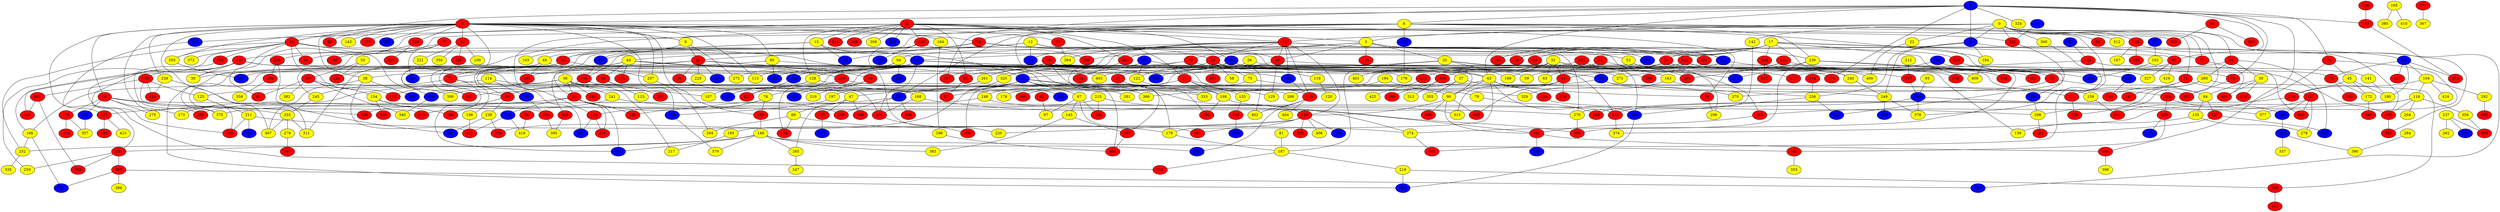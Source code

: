 graph {
0 [style = filled fillcolor = yellow];
1 [style = filled fillcolor = blue];
2 [style = filled fillcolor = red];
3 [style = filled fillcolor = yellow];
4 [style = filled fillcolor = blue];
5 [style = filled fillcolor = red];
6 [style = filled fillcolor = blue];
7 [style = filled fillcolor = red];
8 [style = filled fillcolor = yellow];
9 [style = filled fillcolor = yellow];
10 [style = filled fillcolor = red];
11 [style = filled fillcolor = red];
12 [style = filled fillcolor = yellow];
13 [style = filled fillcolor = red];
14 [style = filled fillcolor = red];
15 [style = filled fillcolor = yellow];
16 [style = filled fillcolor = red];
17 [style = filled fillcolor = yellow];
18 [style = filled fillcolor = red];
19 [style = filled fillcolor = blue];
20 [style = filled fillcolor = yellow];
21 [style = filled fillcolor = red];
22 [style = filled fillcolor = yellow];
23 [style = filled fillcolor = blue];
24 [style = filled fillcolor = red];
25 [style = filled fillcolor = red];
26 [style = filled fillcolor = yellow];
27 [style = filled fillcolor = blue];
28 [style = filled fillcolor = red];
29 [style = filled fillcolor = blue];
30 [style = filled fillcolor = yellow];
31 [style = filled fillcolor = red];
32 [style = filled fillcolor = yellow];
33 [style = filled fillcolor = yellow];
34 [style = filled fillcolor = red];
35 [style = filled fillcolor = red];
36 [style = filled fillcolor = yellow];
37 [style = filled fillcolor = yellow];
38 [style = filled fillcolor = yellow];
39 [style = filled fillcolor = yellow];
40 [style = filled fillcolor = red];
41 [style = filled fillcolor = red];
42 [style = filled fillcolor = red];
43 [style = filled fillcolor = yellow];
44 [style = filled fillcolor = yellow];
45 [style = filled fillcolor = yellow];
46 [style = filled fillcolor = red];
47 [style = filled fillcolor = yellow];
48 [style = filled fillcolor = yellow];
49 [style = filled fillcolor = red];
50 [style = filled fillcolor = blue];
51 [style = filled fillcolor = blue];
52 [style = filled fillcolor = yellow];
53 [style = filled fillcolor = red];
54 [style = filled fillcolor = red];
55 [style = filled fillcolor = red];
56 [style = filled fillcolor = red];
57 [style = filled fillcolor = red];
58 [style = filled fillcolor = yellow];
59 [style = filled fillcolor = yellow];
60 [style = filled fillcolor = blue];
61 [style = filled fillcolor = red];
62 [style = filled fillcolor = red];
63 [style = filled fillcolor = yellow];
64 [style = filled fillcolor = blue];
65 [style = filled fillcolor = red];
66 [style = filled fillcolor = red];
67 [style = filled fillcolor = yellow];
68 [style = filled fillcolor = red];
69 [style = filled fillcolor = yellow];
70 [style = filled fillcolor = red];
71 [style = filled fillcolor = red];
72 [style = filled fillcolor = red];
73 [style = filled fillcolor = red];
74 [style = filled fillcolor = red];
75 [style = filled fillcolor = yellow];
76 [style = filled fillcolor = red];
77 [style = filled fillcolor = red];
78 [style = filled fillcolor = yellow];
79 [style = filled fillcolor = yellow];
80 [style = filled fillcolor = red];
81 [style = filled fillcolor = yellow];
82 [style = filled fillcolor = red];
83 [style = filled fillcolor = red];
84 [style = filled fillcolor = yellow];
85 [style = filled fillcolor = yellow];
86 [style = filled fillcolor = blue];
87 [style = filled fillcolor = red];
88 [style = filled fillcolor = blue];
89 [style = filled fillcolor = blue];
90 [style = filled fillcolor = yellow];
91 [style = filled fillcolor = red];
92 [style = filled fillcolor = red];
93 [style = filled fillcolor = yellow];
94 [style = filled fillcolor = yellow];
95 [style = filled fillcolor = red];
96 [style = filled fillcolor = red];
97 [style = filled fillcolor = yellow];
98 [style = filled fillcolor = blue];
99 [style = filled fillcolor = red];
100 [style = filled fillcolor = yellow];
101 [style = filled fillcolor = red];
102 [style = filled fillcolor = yellow];
103 [style = filled fillcolor = yellow];
104 [style = filled fillcolor = yellow];
105 [style = filled fillcolor = red];
106 [style = filled fillcolor = red];
107 [style = filled fillcolor = yellow];
108 [style = filled fillcolor = red];
109 [style = filled fillcolor = red];
110 [style = filled fillcolor = red];
111 [style = filled fillcolor = blue];
112 [style = filled fillcolor = red];
113 [style = filled fillcolor = yellow];
114 [style = filled fillcolor = yellow];
115 [style = filled fillcolor = yellow];
116 [style = filled fillcolor = yellow];
117 [style = filled fillcolor = red];
118 [style = filled fillcolor = yellow];
119 [style = filled fillcolor = red];
120 [style = filled fillcolor = yellow];
121 [style = filled fillcolor = red];
122 [style = filled fillcolor = yellow];
123 [style = filled fillcolor = red];
124 [style = filled fillcolor = red];
125 [style = filled fillcolor = yellow];
126 [style = filled fillcolor = blue];
127 [style = filled fillcolor = red];
128 [style = filled fillcolor = yellow];
129 [style = filled fillcolor = yellow];
130 [style = filled fillcolor = red];
131 [style = filled fillcolor = red];
132 [style = filled fillcolor = blue];
133 [style = filled fillcolor = red];
134 [style = filled fillcolor = yellow];
135 [style = filled fillcolor = yellow];
136 [style = filled fillcolor = red];
137 [style = filled fillcolor = blue];
138 [style = filled fillcolor = red];
139 [style = filled fillcolor = yellow];
140 [style = filled fillcolor = red];
141 [style = filled fillcolor = yellow];
142 [style = filled fillcolor = yellow];
143 [style = filled fillcolor = yellow];
144 [style = filled fillcolor = red];
145 [style = filled fillcolor = yellow];
146 [style = filled fillcolor = blue];
147 [style = filled fillcolor = red];
148 [style = filled fillcolor = yellow];
149 [style = filled fillcolor = red];
150 [style = filled fillcolor = red];
151 [style = filled fillcolor = red];
152 [style = filled fillcolor = red];
153 [style = filled fillcolor = red];
154 [style = filled fillcolor = red];
155 [style = filled fillcolor = yellow];
156 [style = filled fillcolor = blue];
157 [style = filled fillcolor = red];
158 [style = filled fillcolor = red];
159 [style = filled fillcolor = yellow];
160 [style = filled fillcolor = red];
161 [style = filled fillcolor = blue];
162 [style = filled fillcolor = blue];
163 [style = filled fillcolor = yellow];
164 [style = filled fillcolor = yellow];
165 [style = filled fillcolor = yellow];
166 [style = filled fillcolor = blue];
167 [style = filled fillcolor = yellow];
168 [style = filled fillcolor = yellow];
169 [style = filled fillcolor = red];
170 [style = filled fillcolor = red];
171 [style = filled fillcolor = red];
172 [style = filled fillcolor = yellow];
173 [style = filled fillcolor = yellow];
174 [style = filled fillcolor = red];
175 [style = filled fillcolor = red];
176 [style = filled fillcolor = yellow];
177 [style = filled fillcolor = red];
178 [style = filled fillcolor = yellow];
179 [style = filled fillcolor = yellow];
180 [style = filled fillcolor = yellow];
181 [style = filled fillcolor = red];
182 [style = filled fillcolor = blue];
183 [style = filled fillcolor = red];
184 [style = filled fillcolor = yellow];
185 [style = filled fillcolor = yellow];
186 [style = filled fillcolor = yellow];
187 [style = filled fillcolor = yellow];
188 [style = filled fillcolor = red];
189 [style = filled fillcolor = yellow];
190 [style = filled fillcolor = red];
191 [style = filled fillcolor = red];
192 [style = filled fillcolor = red];
193 [style = filled fillcolor = blue];
194 [style = filled fillcolor = yellow];
195 [style = filled fillcolor = red];
196 [style = filled fillcolor = yellow];
197 [style = filled fillcolor = yellow];
198 [style = filled fillcolor = yellow];
199 [style = filled fillcolor = blue];
200 [style = filled fillcolor = red];
201 [style = filled fillcolor = red];
202 [style = filled fillcolor = red];
203 [style = filled fillcolor = yellow];
204 [style = filled fillcolor = yellow];
205 [style = filled fillcolor = red];
206 [style = filled fillcolor = yellow];
207 [style = filled fillcolor = red];
208 [style = filled fillcolor = blue];
209 [style = filled fillcolor = red];
210 [style = filled fillcolor = blue];
211 [style = filled fillcolor = yellow];
212 [style = filled fillcolor = yellow];
213 [style = filled fillcolor = blue];
214 [style = filled fillcolor = red];
215 [style = filled fillcolor = yellow];
216 [style = filled fillcolor = red];
217 [style = filled fillcolor = yellow];
218 [style = filled fillcolor = yellow];
219 [style = filled fillcolor = red];
220 [style = filled fillcolor = yellow];
221 [style = filled fillcolor = yellow];
222 [style = filled fillcolor = blue];
223 [style = filled fillcolor = blue];
224 [style = filled fillcolor = red];
225 [style = filled fillcolor = yellow];
226 [style = filled fillcolor = red];
227 [style = filled fillcolor = red];
228 [style = filled fillcolor = red];
229 [style = filled fillcolor = blue];
230 [style = filled fillcolor = yellow];
231 [style = filled fillcolor = red];
232 [style = filled fillcolor = red];
233 [style = filled fillcolor = blue];
234 [style = filled fillcolor = blue];
235 [style = filled fillcolor = red];
236 [style = filled fillcolor = yellow];
237 [style = filled fillcolor = yellow];
238 [style = filled fillcolor = yellow];
239 [style = filled fillcolor = yellow];
240 [style = filled fillcolor = yellow];
241 [style = filled fillcolor = yellow];
242 [style = filled fillcolor = red];
243 [style = filled fillcolor = blue];
244 [style = filled fillcolor = red];
245 [style = filled fillcolor = yellow];
246 [style = filled fillcolor = red];
247 [style = filled fillcolor = blue];
248 [style = filled fillcolor = yellow];
249 [style = filled fillcolor = yellow];
250 [style = filled fillcolor = red];
251 [style = filled fillcolor = red];
252 [style = filled fillcolor = yellow];
253 [style = filled fillcolor = red];
254 [style = filled fillcolor = red];
255 [style = filled fillcolor = yellow];
256 [style = filled fillcolor = blue];
257 [style = filled fillcolor = yellow];
258 [style = filled fillcolor = red];
259 [style = filled fillcolor = yellow];
260 [style = filled fillcolor = yellow];
261 [style = filled fillcolor = yellow];
262 [style = filled fillcolor = yellow];
263 [style = filled fillcolor = red];
264 [style = filled fillcolor = yellow];
265 [style = filled fillcolor = yellow];
266 [style = filled fillcolor = red];
267 [style = filled fillcolor = blue];
268 [style = filled fillcolor = yellow];
269 [style = filled fillcolor = red];
270 [style = filled fillcolor = yellow];
271 [style = filled fillcolor = yellow];
272 [style = filled fillcolor = red];
273 [style = filled fillcolor = yellow];
274 [style = filled fillcolor = yellow];
275 [style = filled fillcolor = yellow];
276 [style = filled fillcolor = red];
277 [style = filled fillcolor = red];
278 [style = filled fillcolor = yellow];
279 [style = filled fillcolor = yellow];
280 [style = filled fillcolor = blue];
281 [style = filled fillcolor = red];
282 [style = filled fillcolor = red];
283 [style = filled fillcolor = blue];
284 [style = filled fillcolor = yellow];
285 [style = filled fillcolor = red];
286 [style = filled fillcolor = red];
287 [style = filled fillcolor = red];
288 [style = filled fillcolor = blue];
289 [style = filled fillcolor = red];
290 [style = filled fillcolor = red];
291 [style = filled fillcolor = red];
292 [style = filled fillcolor = yellow];
293 [style = filled fillcolor = red];
294 [style = filled fillcolor = red];
295 [style = filled fillcolor = red];
296 [style = filled fillcolor = yellow];
297 [style = filled fillcolor = red];
298 [style = filled fillcolor = yellow];
299 [style = filled fillcolor = blue];
300 [style = filled fillcolor = yellow];
301 [style = filled fillcolor = red];
302 [style = filled fillcolor = red];
303 [style = filled fillcolor = red];
304 [style = filled fillcolor = red];
305 [style = filled fillcolor = red];
306 [style = filled fillcolor = blue];
307 [style = filled fillcolor = blue];
308 [style = filled fillcolor = yellow];
309 [style = filled fillcolor = red];
310 [style = filled fillcolor = red];
311 [style = filled fillcolor = yellow];
312 [style = filled fillcolor = yellow];
313 [style = filled fillcolor = yellow];
314 [style = filled fillcolor = blue];
315 [style = filled fillcolor = yellow];
316 [style = filled fillcolor = red];
317 [style = filled fillcolor = red];
318 [style = filled fillcolor = red];
319 [style = filled fillcolor = yellow];
320 [style = filled fillcolor = red];
321 [style = filled fillcolor = red];
322 [style = filled fillcolor = blue];
323 [style = filled fillcolor = blue];
324 [style = filled fillcolor = yellow];
325 [style = filled fillcolor = yellow];
326 [style = filled fillcolor = red];
327 [style = filled fillcolor = yellow];
328 [style = filled fillcolor = red];
329 [style = filled fillcolor = yellow];
330 [style = filled fillcolor = blue];
331 [style = filled fillcolor = red];
332 [style = filled fillcolor = red];
333 [style = filled fillcolor = yellow];
334 [style = filled fillcolor = red];
335 [style = filled fillcolor = yellow];
336 [style = filled fillcolor = blue];
337 [style = filled fillcolor = yellow];
338 [style = filled fillcolor = blue];
339 [style = filled fillcolor = blue];
340 [style = filled fillcolor = yellow];
341 [style = filled fillcolor = red];
342 [style = filled fillcolor = blue];
343 [style = filled fillcolor = blue];
344 [style = filled fillcolor = red];
345 [style = filled fillcolor = blue];
346 [style = filled fillcolor = red];
347 [style = filled fillcolor = yellow];
348 [style = filled fillcolor = red];
349 [style = filled fillcolor = red];
350 [style = filled fillcolor = yellow];
351 [style = filled fillcolor = blue];
352 [style = filled fillcolor = red];
353 [style = filled fillcolor = yellow];
354 [style = filled fillcolor = red];
355 [style = filled fillcolor = yellow];
356 [style = filled fillcolor = yellow];
357 [style = filled fillcolor = yellow];
358 [style = filled fillcolor = yellow];
359 [style = filled fillcolor = blue];
360 [style = filled fillcolor = yellow];
361 [style = filled fillcolor = red];
362 [style = filled fillcolor = red];
363 [style = filled fillcolor = red];
364 [style = filled fillcolor = red];
365 [style = filled fillcolor = red];
366 [style = filled fillcolor = yellow];
367 [style = filled fillcolor = yellow];
368 [style = filled fillcolor = blue];
369 [style = filled fillcolor = red];
370 [style = filled fillcolor = yellow];
371 [style = filled fillcolor = red];
372 [style = filled fillcolor = yellow];
373 [style = filled fillcolor = blue];
374 [style = filled fillcolor = yellow];
375 [style = filled fillcolor = yellow];
376 [style = filled fillcolor = yellow];
377 [style = filled fillcolor = yellow];
378 [style = filled fillcolor = red];
379 [style = filled fillcolor = yellow];
380 [style = filled fillcolor = yellow];
381 [style = filled fillcolor = yellow];
382 [style = filled fillcolor = yellow];
383 [style = filled fillcolor = yellow];
384 [style = filled fillcolor = red];
385 [style = filled fillcolor = blue];
386 [style = filled fillcolor = yellow];
387 [style = filled fillcolor = blue];
388 [style = filled fillcolor = red];
389 [style = filled fillcolor = red];
390 [style = filled fillcolor = yellow];
391 [style = filled fillcolor = red];
392 [style = filled fillcolor = red];
393 [style = filled fillcolor = blue];
394 [style = filled fillcolor = yellow];
395 [style = filled fillcolor = yellow];
396 [style = filled fillcolor = blue];
397 [style = filled fillcolor = red];
398 [style = filled fillcolor = yellow];
399 [style = filled fillcolor = red];
400 [style = filled fillcolor = yellow];
401 [style = filled fillcolor = yellow];
402 [style = filled fillcolor = yellow];
403 [style = filled fillcolor = yellow];
404 [style = filled fillcolor = yellow];
405 [style = filled fillcolor = red];
406 [style = filled fillcolor = yellow];
407 [style = filled fillcolor = yellow];
408 [style = filled fillcolor = yellow];
409 [style = filled fillcolor = red];
410 [style = filled fillcolor = yellow];
411 [style = filled fillcolor = red];
412 [style = filled fillcolor = red];
413 [style = filled fillcolor = red];
414 [style = filled fillcolor = red];
415 [style = filled fillcolor = blue];
416 [style = filled fillcolor = yellow];
417 [style = filled fillcolor = red];
418 [style = filled fillcolor = red];
419 [style = filled fillcolor = yellow];
420 [style = filled fillcolor = red];
421 [style = filled fillcolor = red];
422 [style = filled fillcolor = red];
423 [style = filled fillcolor = yellow];
424 [style = filled fillcolor = yellow];
425 [style = filled fillcolor = yellow];
426 [style = filled fillcolor = blue];
427 [style = filled fillcolor = red];
428 [style = filled fillcolor = red];
429 [style = filled fillcolor = red];
0 -- 16;
0 -- 14;
0 -- 6;
0 -- 3;
0 -- 22;
0 -- 68;
0 -- 142;
0 -- 149;
0 -- 235;
0 -- 306;
0 -- 312;
0 -- 331;
0 -- 360;
0 -- 391;
1 -- 5;
1 -- 6;
1 -- 8;
1 -- 10;
1 -- 25;
1 -- 42;
1 -- 43;
1 -- 66;
1 -- 183;
1 -- 253;
1 -- 324;
1 -- 364;
1 -- 371;
2 -- 3;
2 -- 11;
2 -- 14;
2 -- 15;
2 -- 54;
2 -- 61;
2 -- 62;
2 -- 64;
2 -- 105;
2 -- 128;
2 -- 130;
2 -- 213;
2 -- 244;
2 -- 304;
2 -- 308;
2 -- 426;
3 -- 13;
3 -- 20;
3 -- 46;
3 -- 94;
3 -- 131;
3 -- 170;
3 -- 223;
3 -- 230;
3 -- 245;
4 -- 331;
5 -- 9;
5 -- 10;
5 -- 24;
5 -- 38;
5 -- 55;
5 -- 74;
5 -- 80;
5 -- 85;
5 -- 92;
5 -- 109;
5 -- 113;
5 -- 117;
5 -- 133;
5 -- 143;
5 -- 164;
5 -- 199;
5 -- 203;
5 -- 228;
5 -- 239;
5 -- 257;
5 -- 277;
5 -- 291;
5 -- 326;
5 -- 331;
5 -- 373;
5 -- 407;
6 -- 19;
6 -- 31;
6 -- 184;
6 -- 236;
6 -- 249;
7 -- 18;
7 -- 60;
7 -- 195;
8 -- 24;
8 -- 71;
8 -- 77;
8 -- 89;
8 -- 96;
8 -- 121;
8 -- 126;
8 -- 137;
8 -- 157;
8 -- 184;
8 -- 230;
8 -- 361;
9 -- 28;
9 -- 91;
9 -- 103;
9 -- 273;
10 -- 23;
10 -- 30;
10 -- 96;
10 -- 174;
10 -- 203;
10 -- 252;
10 -- 282;
10 -- 300;
10 -- 318;
10 -- 372;
10 -- 403;
11 -- 87;
11 -- 90;
11 -- 155;
11 -- 198;
12 -- 29;
12 -- 43;
12 -- 44;
12 -- 46;
12 -- 48;
12 -- 72;
12 -- 270;
13 -- 37;
13 -- 57;
13 -- 128;
14 -- 23;
14 -- 29;
14 -- 34;
14 -- 46;
14 -- 110;
14 -- 111;
14 -- 123;
14 -- 182;
14 -- 201;
14 -- 206;
14 -- 223;
14 -- 302;
14 -- 325;
14 -- 394;
15 -- 27;
15 -- 65;
15 -- 86;
15 -- 91;
16 -- 39;
16 -- 132;
16 -- 260;
16 -- 271;
17 -- 42;
17 -- 73;
17 -- 76;
17 -- 77;
17 -- 83;
17 -- 89;
17 -- 105;
17 -- 108;
17 -- 152;
17 -- 191;
17 -- 209;
17 -- 240;
17 -- 327;
18 -- 30;
18 -- 106;
18 -- 152;
18 -- 247;
18 -- 259;
18 -- 348;
18 -- 362;
19 -- 70;
19 -- 104;
19 -- 180;
19 -- 354;
19 -- 417;
20 -- 27;
20 -- 139;
20 -- 163;
20 -- 187;
20 -- 189;
20 -- 280;
20 -- 362;
21 -- 63;
21 -- 303;
22 -- 400;
23 -- 53;
23 -- 66;
23 -- 98;
23 -- 179;
23 -- 208;
23 -- 283;
23 -- 294;
23 -- 297;
23 -- 365;
24 -- 28;
24 -- 34;
24 -- 52;
24 -- 86;
25 -- 45;
25 -- 231;
25 -- 377;
26 -- 240;
26 -- 261;
27 -- 47;
27 -- 65;
27 -- 67;
27 -- 110;
27 -- 171;
27 -- 300;
27 -- 381;
27 -- 384;
28 -- 30;
28 -- 35;
28 -- 40;
28 -- 43;
28 -- 72;
28 -- 225;
28 -- 307;
31 -- 41;
31 -- 101;
31 -- 403;
32 -- 38;
32 -- 41;
32 -- 63;
32 -- 73;
32 -- 119;
32 -- 189;
32 -- 295;
32 -- 314;
32 -- 401;
33 -- 49;
33 -- 242;
34 -- 58;
34 -- 75;
34 -- 118;
34 -- 122;
34 -- 402;
34 -- 411;
35 -- 47;
36 -- 53;
36 -- 79;
36 -- 107;
36 -- 173;
36 -- 186;
36 -- 217;
36 -- 241;
36 -- 285;
37 -- 248;
37 -- 355;
37 -- 370;
38 -- 387;
38 -- 407;
38 -- 421;
39 -- 84;
39 -- 378;
39 -- 405;
40 -- 319;
40 -- 330;
41 -- 133;
41 -- 197;
41 -- 276;
41 -- 315;
41 -- 352;
42 -- 59;
42 -- 327;
42 -- 419;
43 -- 54;
43 -- 90;
43 -- 137;
43 -- 178;
43 -- 179;
43 -- 200;
43 -- 280;
44 -- 56;
44 -- 60;
44 -- 65;
44 -- 111;
44 -- 151;
44 -- 176;
44 -- 188;
44 -- 196;
44 -- 310;
44 -- 393;
45 -- 172;
45 -- 180;
45 -- 224;
46 -- 129;
46 -- 325;
46 -- 408;
47 -- 69;
47 -- 207;
47 -- 265;
47 -- 349;
48 -- 59;
48 -- 186;
48 -- 242;
48 -- 311;
48 -- 365;
49 -- 61;
49 -- 134;
49 -- 340;
49 -- 366;
49 -- 382;
50 -- 62;
50 -- 122;
50 -- 123;
50 -- 261;
51 -- 102;
52 -- 400;
53 -- 117;
53 -- 161;
53 -- 190;
53 -- 216;
53 -- 290;
53 -- 338;
54 -- 206;
55 -- 156;
55 -- 173;
55 -- 175;
55 -- 251;
55 -- 255;
55 -- 275;
55 -- 316;
56 -- 115;
56 -- 287;
57 -- 333;
62 -- 87;
64 -- 70;
64 -- 90;
64 -- 107;
64 -- 146;
64 -- 177;
64 -- 320;
64 -- 359;
64 -- 371;
65 -- 144;
65 -- 238;
66 -- 101;
67 -- 97;
67 -- 145;
67 -- 181;
67 -- 226;
69 -- 150;
69 -- 179;
69 -- 264;
70 -- 172;
70 -- 192;
71 -- 147;
71 -- 171;
71 -- 227;
72 -- 161;
72 -- 168;
72 -- 245;
73 -- 84;
73 -- 370;
74 -- 394;
75 -- 78;
75 -- 159;
77 -- 405;
78 -- 109;
78 -- 121;
79 -- 263;
81 -- 187;
82 -- 97;
84 -- 127;
84 -- 135;
85 -- 146;
85 -- 271;
85 -- 375;
88 -- 154;
89 -- 136;
90 -- 110;
90 -- 321;
90 -- 346;
90 -- 352;
91 -- 133;
91 -- 257;
92 -- 100;
92 -- 221;
92 -- 350;
92 -- 418;
93 -- 299;
94 -- 113;
94 -- 273;
94 -- 336;
95 -- 326;
95 -- 388;
98 -- 160;
98 -- 236;
98 -- 249;
99 -- 128;
99 -- 150;
99 -- 253;
99 -- 269;
99 -- 332;
99 -- 333;
102 -- 385;
104 -- 116;
104 -- 224;
104 -- 292;
104 -- 424;
105 -- 124;
106 -- 125;
106 -- 202;
106 -- 219;
106 -- 414;
108 -- 317;
109 -- 148;
110 -- 162;
110 -- 181;
110 -- 185;
110 -- 220;
110 -- 293;
110 -- 406;
111 -- 123;
112 -- 141;
112 -- 305;
114 -- 125;
114 -- 233;
114 -- 268;
116 -- 152;
116 -- 204;
116 -- 303;
116 -- 332;
116 -- 356;
117 -- 153;
117 -- 423;
118 -- 120;
119 -- 425;
121 -- 216;
121 -- 247;
122 -- 129;
123 -- 193;
123 -- 402;
123 -- 404;
125 -- 211;
126 -- 176;
127 -- 132;
127 -- 422;
128 -- 306;
128 -- 322;
130 -- 136;
130 -- 209;
130 -- 220;
130 -- 343;
134 -- 144;
134 -- 158;
134 -- 332;
135 -- 139;
135 -- 278;
136 -- 174;
136 -- 294;
137 -- 190;
137 -- 290;
137 -- 334;
138 -- 183;
140 -- 258;
140 -- 295;
141 -- 180;
142 -- 270;
145 -- 157;
145 -- 383;
148 -- 161;
148 -- 193;
148 -- 252;
148 -- 254;
148 -- 265;
148 -- 341;
148 -- 379;
148 -- 383;
149 -- 167;
149 -- 396;
149 -- 420;
152 -- 391;
154 -- 177;
154 -- 428;
155 -- 246;
156 -- 357;
157 -- 384;
159 -- 231;
163 -- 169;
163 -- 329;
164 -- 296;
165 -- 380;
165 -- 410;
166 -- 288;
166 -- 314;
168 -- 294;
168 -- 321;
169 -- 205;
169 -- 243;
170 -- 229;
171 -- 235;
172 -- 344;
175 -- 357;
175 -- 412;
179 -- 187;
183 -- 354;
184 -- 408;
185 -- 217;
186 -- 252;
186 -- 351;
187 -- 218;
187 -- 318;
188 -- 198;
188 -- 256;
194 -- 268;
194 -- 329;
196 -- 421;
197 -- 199;
198 -- 201;
198 -- 315;
199 -- 379;
200 -- 298;
202 -- 348;
202 -- 389;
203 -- 283;
205 -- 234;
205 -- 341;
207 -- 210;
208 -- 427;
211 -- 222;
211 -- 274;
211 -- 362;
212 -- 297;
213 -- 254;
214 -- 236;
215 -- 219;
215 -- 226;
215 -- 274;
218 -- 286;
218 -- 393;
223 -- 366;
223 -- 385;
224 -- 263;
227 -- 243;
227 -- 278;
227 -- 374;
227 -- 428;
228 -- 250;
228 -- 328;
229 -- 281;
230 -- 269;
230 -- 274;
230 -- 363;
230 -- 369;
232 -- 266;
232 -- 310;
233 -- 251;
236 -- 280;
236 -- 342;
237 -- 262;
237 -- 267;
237 -- 409;
238 -- 368;
238 -- 429;
239 -- 311;
239 -- 414;
240 -- 249;
241 -- 291;
241 -- 369;
243 -- 323;
245 -- 255;
246 -- 339;
248 -- 270;
248 -- 316;
249 -- 376;
249 -- 415;
250 -- 289;
250 -- 368;
251 -- 395;
252 -- 335;
254 -- 259;
254 -- 309;
254 -- 389;
255 -- 279;
255 -- 311;
255 -- 407;
257 -- 264;
260 -- 281;
260 -- 286;
260 -- 298;
261 -- 427;
265 -- 347;
270 -- 369;
272 -- 367;
274 -- 361;
279 -- 397;
280 -- 393;
282 -- 375;
284 -- 390;
286 -- 413;
288 -- 298;
289 -- 358;
292 -- 392;
294 -- 305;
296 -- 384;
297 -- 299;
298 -- 422;
299 -- 375;
299 -- 376;
299 -- 377;
301 -- 416;
303 -- 321;
306 -- 340;
309 -- 351;
309 -- 386;
309 -- 396;
310 -- 313;
310 -- 399;
320 -- 395;
321 -- 345;
321 -- 364;
323 -- 337;
323 -- 390;
325 -- 429;
331 -- 342;
332 -- 374;
338 -- 416;
338 -- 421;
341 -- 353;
356 -- 409;
360 -- 376;
364 -- 398;
}
